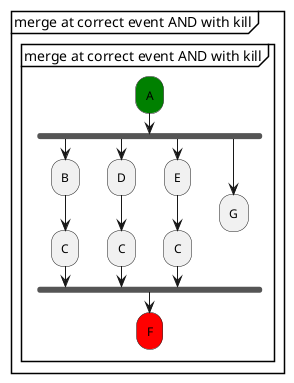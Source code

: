 @startuml
partition "merge at correct event AND with kill" {
    group "merge at correct event AND with kill"
        #green:A;
        fork
            :B;
            :C;
        fork again
            :D;
            :C;
        fork again
            :E;
            :C;
        fork again
            :G;
            kill
        end fork
        #red:F;
    end group
}
@enduml